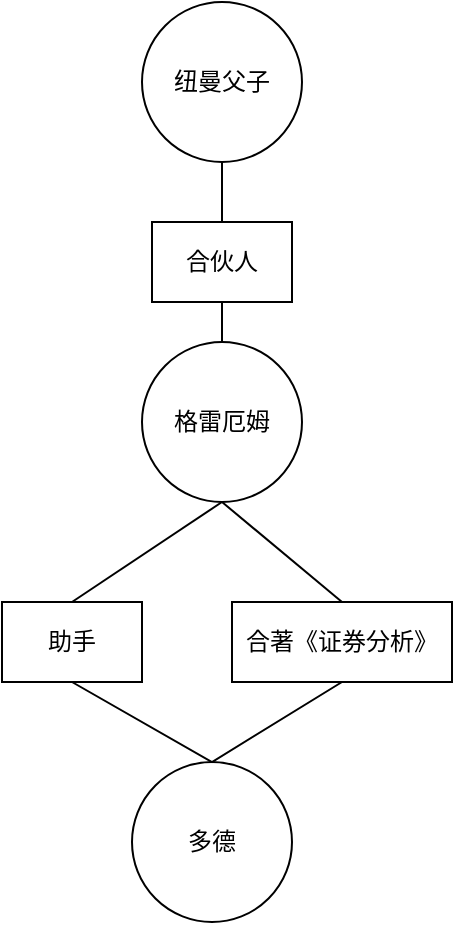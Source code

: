 <mxfile version="24.7.17">
  <diagram name="Page-1" id="BRkNL1H1darLF0hf9ICv">
    <mxGraphModel dx="943" dy="1072" grid="1" gridSize="10" guides="1" tooltips="1" connect="1" arrows="1" fold="1" page="1" pageScale="1" pageWidth="850" pageHeight="1100" math="0" shadow="0">
      <root>
        <mxCell id="0" />
        <mxCell id="1" parent="0" />
        <mxCell id="eLIUBz7gc75jkOxtvLBw-1" value="格雷厄姆" style="ellipse;whiteSpace=wrap;html=1;aspect=fixed;" vertex="1" parent="1">
          <mxGeometry x="345" y="300" width="80" height="80" as="geometry" />
        </mxCell>
        <mxCell id="eLIUBz7gc75jkOxtvLBw-2" value="多德" style="ellipse;whiteSpace=wrap;html=1;aspect=fixed;" vertex="1" parent="1">
          <mxGeometry x="340" y="510" width="80" height="80" as="geometry" />
        </mxCell>
        <mxCell id="eLIUBz7gc75jkOxtvLBw-3" value="助手" style="rounded=0;whiteSpace=wrap;html=1;" vertex="1" parent="1">
          <mxGeometry x="275" y="430" width="70" height="40" as="geometry" />
        </mxCell>
        <mxCell id="eLIUBz7gc75jkOxtvLBw-4" value="合著《证券分析》" style="rounded=0;whiteSpace=wrap;html=1;" vertex="1" parent="1">
          <mxGeometry x="390" y="430" width="110" height="40" as="geometry" />
        </mxCell>
        <mxCell id="eLIUBz7gc75jkOxtvLBw-6" value="" style="endArrow=none;html=1;rounded=0;entryX=0.5;entryY=1;entryDx=0;entryDy=0;exitX=0.5;exitY=0;exitDx=0;exitDy=0;" edge="1" parent="1" source="eLIUBz7gc75jkOxtvLBw-3" target="eLIUBz7gc75jkOxtvLBw-1">
          <mxGeometry width="50" height="50" relative="1" as="geometry">
            <mxPoint x="310" y="420" as="sourcePoint" />
            <mxPoint x="360" y="370" as="targetPoint" />
          </mxGeometry>
        </mxCell>
        <mxCell id="eLIUBz7gc75jkOxtvLBw-8" value="" style="endArrow=none;html=1;rounded=0;entryX=0.5;entryY=1;entryDx=0;entryDy=0;exitX=0.5;exitY=0;exitDx=0;exitDy=0;" edge="1" parent="1" source="eLIUBz7gc75jkOxtvLBw-4" target="eLIUBz7gc75jkOxtvLBw-1">
          <mxGeometry width="50" height="50" relative="1" as="geometry">
            <mxPoint x="320" y="440" as="sourcePoint" />
            <mxPoint x="395" y="390" as="targetPoint" />
          </mxGeometry>
        </mxCell>
        <mxCell id="eLIUBz7gc75jkOxtvLBw-9" value="" style="endArrow=none;html=1;rounded=0;entryX=0.5;entryY=1;entryDx=0;entryDy=0;exitX=0.5;exitY=1;exitDx=0;exitDy=0;" edge="1" parent="1" source="eLIUBz7gc75jkOxtvLBw-4" target="eLIUBz7gc75jkOxtvLBw-3">
          <mxGeometry width="50" height="50" relative="1" as="geometry">
            <mxPoint x="455" y="440" as="sourcePoint" />
            <mxPoint x="395" y="390" as="targetPoint" />
            <Array as="points">
              <mxPoint x="380" y="510" />
            </Array>
          </mxGeometry>
        </mxCell>
        <mxCell id="eLIUBz7gc75jkOxtvLBw-11" value="纽曼父子" style="ellipse;whiteSpace=wrap;html=1;aspect=fixed;" vertex="1" parent="1">
          <mxGeometry x="345" y="130" width="80" height="80" as="geometry" />
        </mxCell>
        <mxCell id="eLIUBz7gc75jkOxtvLBw-12" value="合伙人" style="rounded=0;whiteSpace=wrap;html=1;" vertex="1" parent="1">
          <mxGeometry x="350" y="240" width="70" height="40" as="geometry" />
        </mxCell>
        <mxCell id="eLIUBz7gc75jkOxtvLBw-14" value="" style="endArrow=none;html=1;rounded=0;entryX=0.5;entryY=1;entryDx=0;entryDy=0;exitX=0.5;exitY=0;exitDx=0;exitDy=0;" edge="1" parent="1" source="eLIUBz7gc75jkOxtvLBw-12" target="eLIUBz7gc75jkOxtvLBw-11">
          <mxGeometry width="50" height="50" relative="1" as="geometry">
            <mxPoint x="440" y="260" as="sourcePoint" />
            <mxPoint x="380" y="210" as="targetPoint" />
          </mxGeometry>
        </mxCell>
        <mxCell id="eLIUBz7gc75jkOxtvLBw-15" value="" style="endArrow=none;html=1;rounded=0;entryX=0.5;entryY=0;entryDx=0;entryDy=0;exitX=0.5;exitY=1;exitDx=0;exitDy=0;" edge="1" parent="1" source="eLIUBz7gc75jkOxtvLBw-12" target="eLIUBz7gc75jkOxtvLBw-1">
          <mxGeometry width="50" height="50" relative="1" as="geometry">
            <mxPoint x="395" y="250" as="sourcePoint" />
            <mxPoint x="395" y="220" as="targetPoint" />
          </mxGeometry>
        </mxCell>
      </root>
    </mxGraphModel>
  </diagram>
</mxfile>
